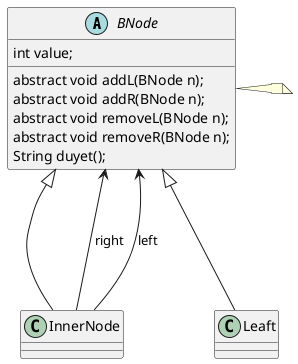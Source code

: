 @startuml
'https://plantuml.com/sequence-diagram

abstract class BNode{
    int value;
    abstract void addL(BNode n);
    abstract void addR(BNode n);
    abstract void removeL(BNode n);
    abstract void removeR(BNode n);
    String duyet();
}

class InnerNode
class Leaft

BNode <|--- InnerNode
BNode <--- InnerNode: right
BNode <--- InnerNode: left
BNode <|--- Leaft

note right of BNode
    
end note

@enduml